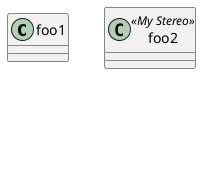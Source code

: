 {
  "sha1": "dwfqfzpv090nacv78k9nhlsfcpbzhcd",
  "insertion": {
    "when": "2024-06-01T09:03:03.519Z",
    "user": "plantuml@gmail.com"
  }
}
@startuml
class foo1 $tag1 {
}
class foo2 << My Stereo >> $tag1 $tag2 {
}
class foo3 $tag1  $tag2  $tag3  {
}
hide $tag3
@enduml
